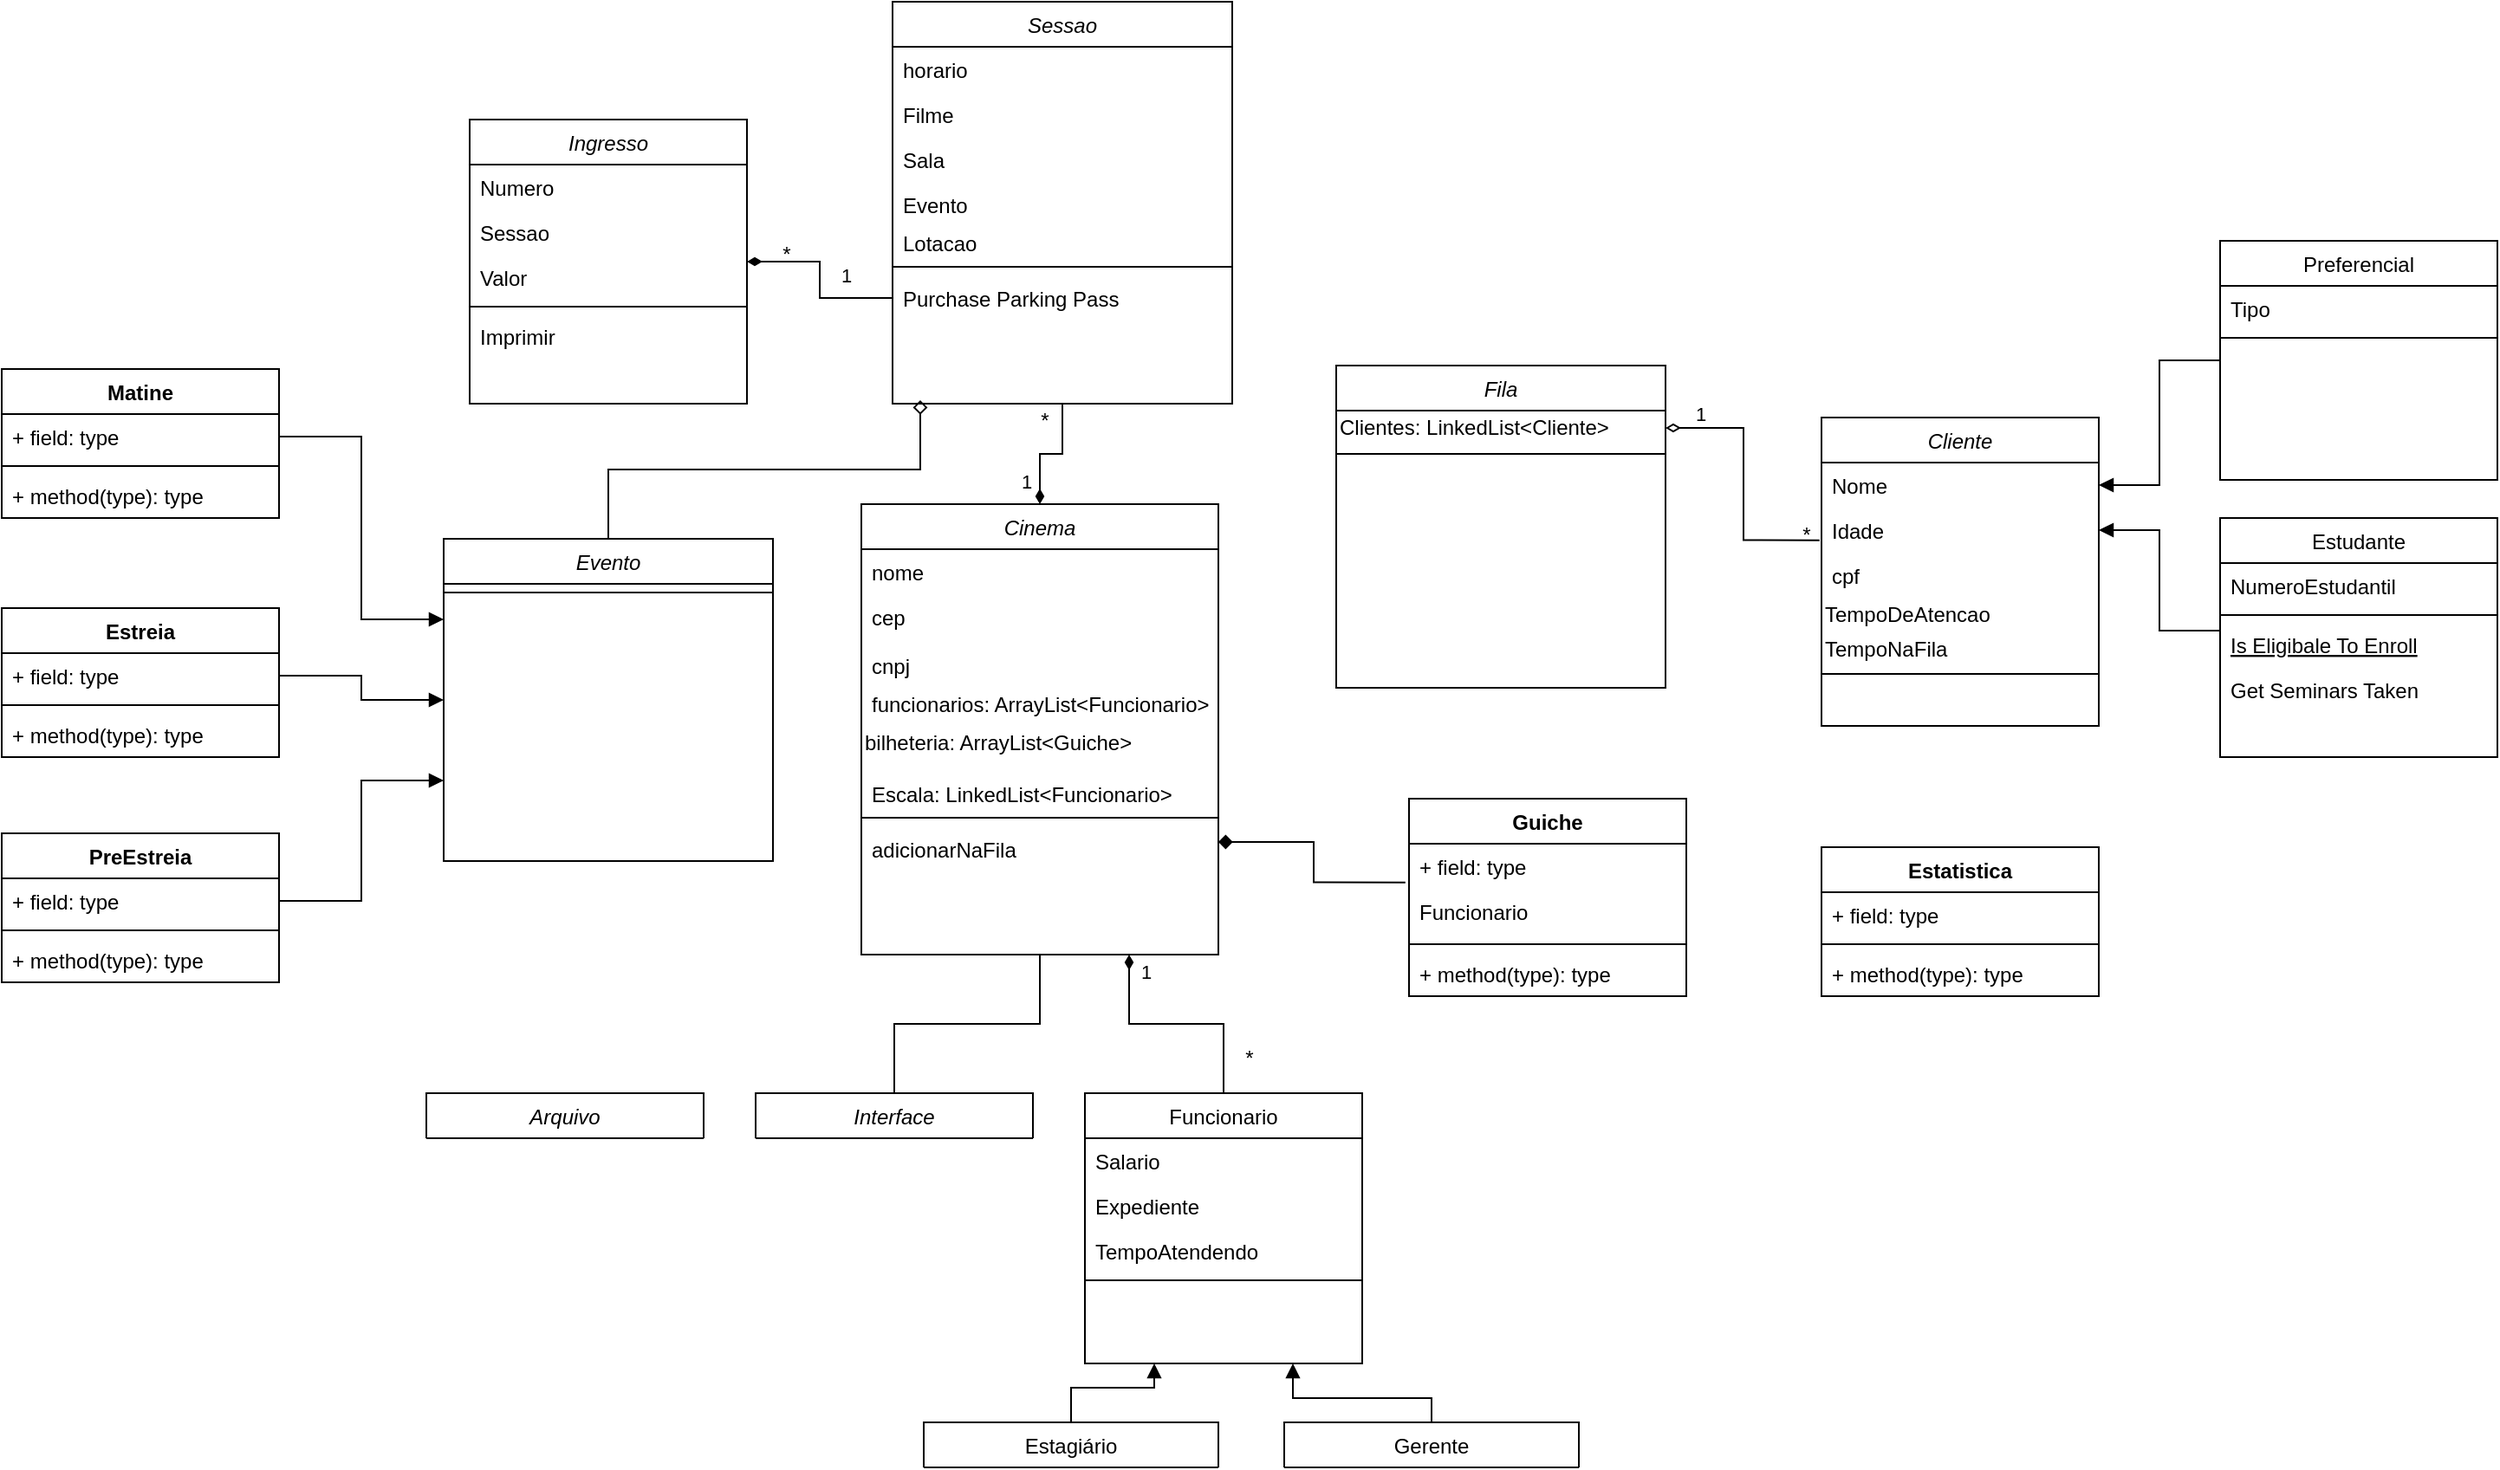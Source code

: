 <mxfile version="13.6.2" type="device"><diagram id="C5RBs43oDa-KdzZeNtuy" name="Page-1"><mxGraphModel dx="1758" dy="1678" grid="1" gridSize="10" guides="1" tooltips="1" connect="1" arrows="1" fold="1" page="1" pageScale="1" pageWidth="827" pageHeight="1169" math="0" shadow="0"><root><mxCell id="WIyWlLk6GJQsqaUBKTNV-0"/><mxCell id="WIyWlLk6GJQsqaUBKTNV-1" parent="WIyWlLk6GJQsqaUBKTNV-0"/><mxCell id="8qAy47D_U7EYgPTvXpOX-79" value="" style="edgeStyle=orthogonalEdgeStyle;rounded=0;orthogonalLoop=1;jettySize=auto;html=1;endArrow=none;endFill=0;startArrow=none;startFill=0;" parent="WIyWlLk6GJQsqaUBKTNV-1" source="8qAy47D_U7EYgPTvXpOX-54" target="8qAy47D_U7EYgPTvXpOX-73" edge="1"><mxGeometry relative="1" as="geometry"/></mxCell><mxCell id="17VTfdIUhDgHGb9qxA4u-7" style="edgeStyle=orthogonalEdgeStyle;rounded=0;orthogonalLoop=1;jettySize=auto;html=1;exitX=0.75;exitY=1;exitDx=0;exitDy=0;endArrow=none;endFill=0;startArrow=diamondThin;startFill=1;" parent="WIyWlLk6GJQsqaUBKTNV-1" source="8qAy47D_U7EYgPTvXpOX-54" target="zkfFHV4jXpPFQw0GAbJ--13" edge="1"><mxGeometry relative="1" as="geometry"/></mxCell><mxCell id="LF2owxtLuKsWLUIwZR2j-2" style="edgeStyle=orthogonalEdgeStyle;rounded=0;orthogonalLoop=1;jettySize=auto;html=1;exitX=0.5;exitY=0;exitDx=0;exitDy=0;entryX=0.5;entryY=1;entryDx=0;entryDy=0;startArrow=diamondThin;startFill=1;endArrow=none;endFill=0;" edge="1" parent="WIyWlLk6GJQsqaUBKTNV-1" source="8qAy47D_U7EYgPTvXpOX-54" target="0bNSkPwAPcZ9fT7OjKnV-0"><mxGeometry relative="1" as="geometry"/></mxCell><mxCell id="LF2owxtLuKsWLUIwZR2j-1" style="edgeStyle=orthogonalEdgeStyle;rounded=0;orthogonalLoop=1;jettySize=auto;html=1;exitX=0.75;exitY=1;exitDx=0;exitDy=0;entryX=0.5;entryY=0;entryDx=0;entryDy=0;endArrow=none;endFill=0;startArrow=block;startFill=1;" edge="1" parent="WIyWlLk6GJQsqaUBKTNV-1" source="zkfFHV4jXpPFQw0GAbJ--13" target="8qAy47D_U7EYgPTvXpOX-42"><mxGeometry relative="1" as="geometry"><Array as="points"><mxPoint x="425" y="76"/><mxPoint x="505" y="76"/></Array></mxGeometry></mxCell><mxCell id="zkfFHV4jXpPFQw0GAbJ--13" value="Funcionario" style="swimlane;fontStyle=0;align=center;verticalAlign=top;childLayout=stackLayout;horizontal=1;startSize=26;horizontalStack=0;resizeParent=1;resizeLast=0;collapsible=1;marginBottom=0;rounded=0;shadow=0;strokeWidth=1;" parent="WIyWlLk6GJQsqaUBKTNV-1" vertex="1"><mxGeometry x="305" y="-100" width="160" height="156" as="geometry"><mxRectangle x="390" y="10" width="170" height="26" as="alternateBounds"/></mxGeometry></mxCell><mxCell id="zkfFHV4jXpPFQw0GAbJ--14" value="Salario" style="text;align=left;verticalAlign=top;spacingLeft=4;spacingRight=4;overflow=hidden;rotatable=0;points=[[0,0.5],[1,0.5]];portConstraint=eastwest;" parent="zkfFHV4jXpPFQw0GAbJ--13" vertex="1"><mxGeometry y="26" width="160" height="26" as="geometry"/></mxCell><mxCell id="8qAy47D_U7EYgPTvXpOX-85" value="Expediente" style="text;align=left;verticalAlign=top;spacingLeft=4;spacingRight=4;overflow=hidden;rotatable=0;points=[[0,0.5],[1,0.5]];portConstraint=eastwest;" parent="zkfFHV4jXpPFQw0GAbJ--13" vertex="1"><mxGeometry y="52" width="160" height="26" as="geometry"/></mxCell><mxCell id="8qAy47D_U7EYgPTvXpOX-86" value="TempoAtendendo" style="text;align=left;verticalAlign=top;spacingLeft=4;spacingRight=4;overflow=hidden;rotatable=0;points=[[0,0.5],[1,0.5]];portConstraint=eastwest;" parent="zkfFHV4jXpPFQw0GAbJ--13" vertex="1"><mxGeometry y="78" width="160" height="26" as="geometry"/></mxCell><mxCell id="zkfFHV4jXpPFQw0GAbJ--15" value="" style="line;html=1;strokeWidth=1;align=left;verticalAlign=middle;spacingTop=-1;spacingLeft=3;spacingRight=3;rotatable=0;labelPosition=right;points=[];portConstraint=eastwest;" parent="zkfFHV4jXpPFQw0GAbJ--13" vertex="1"><mxGeometry y="104" width="160" height="8" as="geometry"/></mxCell><mxCell id="17VTfdIUhDgHGb9qxA4u-20" style="edgeStyle=orthogonalEdgeStyle;rounded=0;orthogonalLoop=1;jettySize=auto;html=1;exitX=1;exitY=0.5;exitDx=0;exitDy=0;entryX=0;entryY=0.192;entryDx=0;entryDy=0;entryPerimeter=0;endArrow=none;endFill=0;startArrow=block;startFill=1;" parent="WIyWlLk6GJQsqaUBKTNV-1" source="zkfFHV4jXpPFQw0GAbJ--3" target="8qAy47D_U7EYgPTvXpOX-31" edge="1"><mxGeometry relative="1" as="geometry"/></mxCell><mxCell id="17VTfdIUhDgHGb9qxA4u-21" style="edgeStyle=orthogonalEdgeStyle;rounded=0;orthogonalLoop=1;jettySize=auto;html=1;exitX=1;exitY=0.5;exitDx=0;exitDy=0;entryX=0;entryY=0.5;entryDx=0;entryDy=0;endArrow=none;endFill=0;startArrow=block;startFill=1;" parent="WIyWlLk6GJQsqaUBKTNV-1" source="zkfFHV4jXpPFQw0GAbJ--1" target="8qAy47D_U7EYgPTvXpOX-20" edge="1"><mxGeometry relative="1" as="geometry"/></mxCell><mxCell id="17VTfdIUhDgHGb9qxA4u-23" style="edgeStyle=orthogonalEdgeStyle;rounded=0;orthogonalLoop=1;jettySize=auto;html=1;exitX=1;exitY=0.5;exitDx=0;exitDy=0;entryX=-0.007;entryY=0.724;entryDx=0;entryDy=0;entryPerimeter=0;endArrow=none;endFill=0;startArrow=diamondThin;startFill=0;" parent="WIyWlLk6GJQsqaUBKTNV-1" source="17VTfdIUhDgHGb9qxA4u-8" target="zkfFHV4jXpPFQw0GAbJ--3" edge="1"><mxGeometry relative="1" as="geometry"/></mxCell><mxCell id="LF2owxtLuKsWLUIwZR2j-56" style="edgeStyle=orthogonalEdgeStyle;rounded=0;orthogonalLoop=1;jettySize=auto;html=1;entryX=0.25;entryY=1;entryDx=0;entryDy=0;startArrow=none;startFill=0;endArrow=block;endFill=1;" edge="1" parent="WIyWlLk6GJQsqaUBKTNV-1" source="8qAy47D_U7EYgPTvXpOX-15" target="zkfFHV4jXpPFQw0GAbJ--13"><mxGeometry relative="1" as="geometry"/></mxCell><mxCell id="8qAy47D_U7EYgPTvXpOX-15" value="Estagiário" style="swimlane;fontStyle=0;align=center;verticalAlign=top;childLayout=stackLayout;horizontal=1;startSize=26;horizontalStack=0;resizeParent=1;resizeLast=0;collapsible=1;marginBottom=0;rounded=0;shadow=0;strokeWidth=1;" parent="WIyWlLk6GJQsqaUBKTNV-1" vertex="1" collapsed="1"><mxGeometry x="212" y="90" width="170" height="26" as="geometry"><mxRectangle x="490" y="274" width="160" height="86" as="alternateBounds"/></mxGeometry></mxCell><mxCell id="8qAy47D_U7EYgPTvXpOX-18" value="" style="line;html=1;strokeWidth=1;align=left;verticalAlign=middle;spacingTop=-1;spacingLeft=3;spacingRight=3;rotatable=0;labelPosition=right;points=[];portConstraint=eastwest;" parent="8qAy47D_U7EYgPTvXpOX-15" vertex="1"><mxGeometry y="26" width="170" height="8" as="geometry"/></mxCell><mxCell id="8qAy47D_U7EYgPTvXpOX-42" value="Gerente" style="swimlane;fontStyle=0;align=center;verticalAlign=top;childLayout=stackLayout;horizontal=1;startSize=26;horizontalStack=0;resizeParent=1;resizeLast=0;collapsible=1;marginBottom=0;rounded=0;shadow=0;strokeWidth=1;" parent="WIyWlLk6GJQsqaUBKTNV-1" vertex="1" collapsed="1"><mxGeometry x="420" y="90" width="170" height="26" as="geometry"><mxRectangle x="340" y="360" width="160" height="86" as="alternateBounds"/></mxGeometry></mxCell><mxCell id="8qAy47D_U7EYgPTvXpOX-43" value="Salary" style="text;align=left;verticalAlign=top;spacingLeft=4;spacingRight=4;overflow=hidden;rotatable=0;points=[[0,0.5],[1,0.5]];portConstraint=eastwest;" parent="8qAy47D_U7EYgPTvXpOX-42" vertex="1"><mxGeometry y="26" width="170" height="26" as="geometry"/></mxCell><mxCell id="8qAy47D_U7EYgPTvXpOX-44" value="Salary" style="text;align=left;verticalAlign=top;spacingLeft=4;spacingRight=4;overflow=hidden;rotatable=0;points=[[0,0.5],[1,0.5]];portConstraint=eastwest;" parent="8qAy47D_U7EYgPTvXpOX-42" vertex="1"><mxGeometry y="52" width="170" height="26" as="geometry"/></mxCell><mxCell id="8qAy47D_U7EYgPTvXpOX-45" value="" style="line;html=1;strokeWidth=1;align=left;verticalAlign=middle;spacingTop=-1;spacingLeft=3;spacingRight=3;rotatable=0;labelPosition=right;points=[];portConstraint=eastwest;" parent="8qAy47D_U7EYgPTvXpOX-42" vertex="1"><mxGeometry y="78" width="170" height="8" as="geometry"/></mxCell><mxCell id="LF2owxtLuKsWLUIwZR2j-44" style="edgeStyle=orthogonalEdgeStyle;rounded=0;orthogonalLoop=1;jettySize=auto;html=1;exitX=1;exitY=0.75;exitDx=0;exitDy=0;entryX=-0.013;entryY=0.859;entryDx=0;entryDy=0;entryPerimeter=0;startArrow=diamond;startFill=1;endArrow=none;endFill=0;" edge="1" parent="WIyWlLk6GJQsqaUBKTNV-1" source="8qAy47D_U7EYgPTvXpOX-54" target="LF2owxtLuKsWLUIwZR2j-40"><mxGeometry relative="1" as="geometry"/></mxCell><mxCell id="8qAy47D_U7EYgPTvXpOX-54" value="Cinema" style="swimlane;fontStyle=2;align=center;verticalAlign=top;childLayout=stackLayout;horizontal=1;startSize=26;horizontalStack=0;resizeParent=1;resizeLast=0;collapsible=1;marginBottom=0;rounded=0;shadow=0;strokeWidth=1;" parent="WIyWlLk6GJQsqaUBKTNV-1" vertex="1"><mxGeometry x="176" y="-440" width="206" height="260" as="geometry"><mxRectangle x="254" y="-450" width="176" height="26" as="alternateBounds"/></mxGeometry></mxCell><mxCell id="8qAy47D_U7EYgPTvXpOX-55" value="nome" style="text;align=left;verticalAlign=top;spacingLeft=4;spacingRight=4;overflow=hidden;rotatable=0;points=[[0,0.5],[1,0.5]];portConstraint=eastwest;" parent="8qAy47D_U7EYgPTvXpOX-54" vertex="1"><mxGeometry y="26" width="206" height="26" as="geometry"/></mxCell><mxCell id="8qAy47D_U7EYgPTvXpOX-56" value="cep" style="text;align=left;verticalAlign=top;spacingLeft=4;spacingRight=4;overflow=hidden;rotatable=0;points=[[0,0.5],[1,0.5]];portConstraint=eastwest;rounded=0;shadow=0;html=0;" parent="8qAy47D_U7EYgPTvXpOX-54" vertex="1"><mxGeometry y="52" width="206" height="28" as="geometry"/></mxCell><mxCell id="8qAy47D_U7EYgPTvXpOX-57" value="cnpj" style="text;align=left;verticalAlign=top;spacingLeft=4;spacingRight=4;overflow=hidden;rotatable=0;points=[[0,0.5],[1,0.5]];portConstraint=eastwest;rounded=0;shadow=0;html=0;" parent="8qAy47D_U7EYgPTvXpOX-54" vertex="1"><mxGeometry y="80" width="206" height="22" as="geometry"/></mxCell><mxCell id="0bNSkPwAPcZ9fT7OjKnV-9" value="funcionarios: ArrayList&lt;Funcionario&gt;" style="text;align=left;verticalAlign=top;spacingLeft=4;spacingRight=4;overflow=hidden;rotatable=0;points=[[0,0.5],[1,0.5]];portConstraint=eastwest;rounded=0;shadow=0;html=0;" parent="8qAy47D_U7EYgPTvXpOX-54" vertex="1"><mxGeometry y="102" width="206" height="22" as="geometry"/></mxCell><mxCell id="LF2owxtLuKsWLUIwZR2j-45" value="bilheteria: ArrayList&amp;lt;Guiche&amp;gt;" style="text;whiteSpace=wrap;html=1;" vertex="1" parent="8qAy47D_U7EYgPTvXpOX-54"><mxGeometry y="124" width="206" height="30" as="geometry"/></mxCell><mxCell id="LF2owxtLuKsWLUIwZR2j-61" value="Escala: LinkedList&lt;Funcionario&gt;" style="text;align=left;verticalAlign=top;spacingLeft=4;spacingRight=4;overflow=hidden;rotatable=0;points=[[0,0.5],[1,0.5]];portConstraint=eastwest;rounded=0;shadow=0;html=0;" vertex="1" parent="8qAy47D_U7EYgPTvXpOX-54"><mxGeometry y="154" width="206" height="22" as="geometry"/></mxCell><mxCell id="8qAy47D_U7EYgPTvXpOX-58" value="" style="line;html=1;strokeWidth=1;align=left;verticalAlign=middle;spacingTop=-1;spacingLeft=3;spacingRight=3;rotatable=0;labelPosition=right;points=[];portConstraint=eastwest;" parent="8qAy47D_U7EYgPTvXpOX-54" vertex="1"><mxGeometry y="176" width="206" height="10" as="geometry"/></mxCell><mxCell id="LF2owxtLuKsWLUIwZR2j-62" value="adicionarNaFila" style="text;align=left;verticalAlign=top;spacingLeft=4;spacingRight=4;overflow=hidden;rotatable=0;points=[[0,0.5],[1,0.5]];portConstraint=eastwest;rounded=0;shadow=0;html=0;" vertex="1" parent="8qAy47D_U7EYgPTvXpOX-54"><mxGeometry y="186" width="206" height="28" as="geometry"/></mxCell><mxCell id="8qAy47D_U7EYgPTvXpOX-73" value="Interface" style="swimlane;fontStyle=2;align=center;verticalAlign=top;childLayout=stackLayout;horizontal=1;startSize=26;horizontalStack=0;resizeParent=1;resizeLast=0;collapsible=1;marginBottom=0;rounded=0;shadow=0;strokeWidth=1;" parent="WIyWlLk6GJQsqaUBKTNV-1" vertex="1" collapsed="1"><mxGeometry x="115" y="-100" width="160" height="26" as="geometry"><mxRectangle x="115" y="-100" width="160" height="138" as="alternateBounds"/></mxGeometry></mxCell><mxCell id="8qAy47D_U7EYgPTvXpOX-77" value="" style="line;html=1;strokeWidth=1;align=left;verticalAlign=middle;spacingTop=-1;spacingLeft=3;spacingRight=3;rotatable=0;labelPosition=right;points=[];portConstraint=eastwest;" parent="8qAy47D_U7EYgPTvXpOX-73" vertex="1"><mxGeometry y="26" width="160" height="8" as="geometry"/></mxCell><mxCell id="0bNSkPwAPcZ9fT7OjKnV-0" value="Sessao" style="swimlane;fontStyle=2;align=center;verticalAlign=top;childLayout=stackLayout;horizontal=1;startSize=26;horizontalStack=0;resizeParent=1;resizeLast=0;collapsible=1;marginBottom=0;rounded=0;shadow=0;strokeWidth=1;" parent="WIyWlLk6GJQsqaUBKTNV-1" vertex="1"><mxGeometry x="194" y="-730" width="196" height="232" as="geometry"><mxRectangle x="254" y="-450" width="176" height="26" as="alternateBounds"/></mxGeometry></mxCell><mxCell id="0bNSkPwAPcZ9fT7OjKnV-1" value="horario" style="text;align=left;verticalAlign=top;spacingLeft=4;spacingRight=4;overflow=hidden;rotatable=0;points=[[0,0.5],[1,0.5]];portConstraint=eastwest;" parent="0bNSkPwAPcZ9fT7OjKnV-0" vertex="1"><mxGeometry y="26" width="196" height="26" as="geometry"/></mxCell><mxCell id="8qAy47D_U7EYgPTvXpOX-48" value="Filme" style="text;align=left;verticalAlign=top;spacingLeft=4;spacingRight=4;overflow=hidden;rotatable=0;points=[[0,0.5],[1,0.5]];portConstraint=eastwest;" parent="0bNSkPwAPcZ9fT7OjKnV-0" vertex="1"><mxGeometry y="52" width="196" height="26" as="geometry"/></mxCell><mxCell id="LF2owxtLuKsWLUIwZR2j-6" value="Sala" style="text;align=left;verticalAlign=top;spacingLeft=4;spacingRight=4;overflow=hidden;rotatable=0;points=[[0,0.5],[1,0.5]];portConstraint=eastwest;" vertex="1" parent="0bNSkPwAPcZ9fT7OjKnV-0"><mxGeometry y="78" width="196" height="26" as="geometry"/></mxCell><mxCell id="LF2owxtLuKsWLUIwZR2j-50" value="Evento" style="text;align=left;verticalAlign=top;spacingLeft=4;spacingRight=4;overflow=hidden;rotatable=0;points=[[0,0.5],[1,0.5]];portConstraint=eastwest;rounded=0;shadow=0;html=0;" vertex="1" parent="0bNSkPwAPcZ9fT7OjKnV-0"><mxGeometry y="104" width="196" height="22" as="geometry"/></mxCell><mxCell id="0bNSkPwAPcZ9fT7OjKnV-4" value="Lotacao" style="text;align=left;verticalAlign=top;spacingLeft=4;spacingRight=4;overflow=hidden;rotatable=0;points=[[0,0.5],[1,0.5]];portConstraint=eastwest;rounded=0;shadow=0;html=0;" parent="0bNSkPwAPcZ9fT7OjKnV-0" vertex="1"><mxGeometry y="126" width="196" height="22" as="geometry"/></mxCell><mxCell id="0bNSkPwAPcZ9fT7OjKnV-5" value="" style="line;html=1;strokeWidth=1;align=left;verticalAlign=middle;spacingTop=-1;spacingLeft=3;spacingRight=3;rotatable=0;labelPosition=right;points=[];portConstraint=eastwest;" parent="0bNSkPwAPcZ9fT7OjKnV-0" vertex="1"><mxGeometry y="148" width="196" height="10" as="geometry"/></mxCell><mxCell id="0bNSkPwAPcZ9fT7OjKnV-6" value="Purchase Parking Pass" style="text;align=left;verticalAlign=top;spacingLeft=4;spacingRight=4;overflow=hidden;rotatable=0;points=[[0,0.5],[1,0.5]];portConstraint=eastwest;" parent="0bNSkPwAPcZ9fT7OjKnV-0" vertex="1"><mxGeometry y="158" width="196" height="26" as="geometry"/></mxCell><mxCell id="LF2owxtLuKsWLUIwZR2j-4" style="edgeStyle=orthogonalEdgeStyle;rounded=0;orthogonalLoop=1;jettySize=auto;html=1;exitX=0;exitY=0.5;exitDx=0;exitDy=0;entryX=1;entryY=0.5;entryDx=0;entryDy=0;startArrow=none;startFill=0;endArrow=diamondThin;endFill=1;" edge="1" parent="WIyWlLk6GJQsqaUBKTNV-1" source="0bNSkPwAPcZ9fT7OjKnV-6" target="8qAy47D_U7EYgPTvXpOX-47"><mxGeometry relative="1" as="geometry"/></mxCell><mxCell id="LF2owxtLuKsWLUIwZR2j-8" value="1" style="edgeLabel;html=1;align=center;verticalAlign=middle;resizable=0;points=[];" vertex="1" connectable="0" parent="LF2owxtLuKsWLUIwZR2j-4"><mxGeometry x="-0.269" relative="1" as="geometry"><mxPoint x="10.97" y="-12.97" as="offset"/></mxGeometry></mxCell><mxCell id="LF2owxtLuKsWLUIwZR2j-9" value="*" style="text;html=1;strokeColor=none;fillColor=none;align=center;verticalAlign=middle;whiteSpace=wrap;rounded=0;" vertex="1" parent="WIyWlLk6GJQsqaUBKTNV-1"><mxGeometry x="110" y="-606.5" width="46" height="44" as="geometry"/></mxCell><mxCell id="LF2owxtLuKsWLUIwZR2j-10" value="*" style="text;html=1;strokeColor=none;fillColor=none;align=center;verticalAlign=middle;whiteSpace=wrap;rounded=0;" vertex="1" parent="WIyWlLk6GJQsqaUBKTNV-1"><mxGeometry x="259" y="-510" width="46" height="44" as="geometry"/></mxCell><mxCell id="LF2owxtLuKsWLUIwZR2j-11" value="1" style="edgeLabel;html=1;align=center;verticalAlign=middle;resizable=0;points=[];" vertex="1" connectable="0" parent="WIyWlLk6GJQsqaUBKTNV-1"><mxGeometry x="270.004" y="-449.995" as="geometry"><mxPoint x="1" y="-3" as="offset"/></mxGeometry></mxCell><mxCell id="LF2owxtLuKsWLUIwZR2j-13" value="1" style="edgeLabel;html=1;align=center;verticalAlign=middle;resizable=0;points=[];" vertex="1" connectable="0" parent="WIyWlLk6GJQsqaUBKTNV-1"><mxGeometry x="280.004" y="-439.995" as="geometry"><mxPoint x="60" y="270" as="offset"/></mxGeometry></mxCell><mxCell id="LF2owxtLuKsWLUIwZR2j-14" value="*" style="text;html=1;strokeColor=none;fillColor=none;align=center;verticalAlign=middle;whiteSpace=wrap;rounded=0;" vertex="1" parent="WIyWlLk6GJQsqaUBKTNV-1"><mxGeometry x="390" y="-130" width="20" height="20" as="geometry"/></mxCell><mxCell id="LF2owxtLuKsWLUIwZR2j-15" value="*" style="text;html=1;strokeColor=none;fillColor=none;align=center;verticalAlign=middle;whiteSpace=wrap;rounded=0;" vertex="1" parent="WIyWlLk6GJQsqaUBKTNV-1"><mxGeometry x="713" y="-424" width="17" height="4" as="geometry"/></mxCell><mxCell id="LF2owxtLuKsWLUIwZR2j-16" value="1" style="edgeLabel;html=1;align=center;verticalAlign=middle;resizable=0;points=[];" vertex="1" connectable="0" parent="WIyWlLk6GJQsqaUBKTNV-1"><mxGeometry x="540.004" y="-549.995" as="geometry"><mxPoint x="120" y="58" as="offset"/></mxGeometry></mxCell><mxCell id="LF2owxtLuKsWLUIwZR2j-28" value="Estreia" style="swimlane;fontStyle=1;align=center;verticalAlign=top;childLayout=stackLayout;horizontal=1;startSize=26;horizontalStack=0;resizeParent=1;resizeParentMax=0;resizeLast=0;collapsible=1;marginBottom=0;" vertex="1" parent="WIyWlLk6GJQsqaUBKTNV-1"><mxGeometry x="-320" y="-380" width="160" height="86" as="geometry"/></mxCell><mxCell id="LF2owxtLuKsWLUIwZR2j-29" value="+ field: type" style="text;strokeColor=none;fillColor=none;align=left;verticalAlign=top;spacingLeft=4;spacingRight=4;overflow=hidden;rotatable=0;points=[[0,0.5],[1,0.5]];portConstraint=eastwest;" vertex="1" parent="LF2owxtLuKsWLUIwZR2j-28"><mxGeometry y="26" width="160" height="26" as="geometry"/></mxCell><mxCell id="LF2owxtLuKsWLUIwZR2j-30" value="" style="line;strokeWidth=1;fillColor=none;align=left;verticalAlign=middle;spacingTop=-1;spacingLeft=3;spacingRight=3;rotatable=0;labelPosition=right;points=[];portConstraint=eastwest;" vertex="1" parent="LF2owxtLuKsWLUIwZR2j-28"><mxGeometry y="52" width="160" height="8" as="geometry"/></mxCell><mxCell id="LF2owxtLuKsWLUIwZR2j-31" value="+ method(type): type" style="text;strokeColor=none;fillColor=none;align=left;verticalAlign=top;spacingLeft=4;spacingRight=4;overflow=hidden;rotatable=0;points=[[0,0.5],[1,0.5]];portConstraint=eastwest;" vertex="1" parent="LF2owxtLuKsWLUIwZR2j-28"><mxGeometry y="60" width="160" height="26" as="geometry"/></mxCell><mxCell id="LF2owxtLuKsWLUIwZR2j-32" value="PreEstreia" style="swimlane;fontStyle=1;align=center;verticalAlign=top;childLayout=stackLayout;horizontal=1;startSize=26;horizontalStack=0;resizeParent=1;resizeParentMax=0;resizeLast=0;collapsible=1;marginBottom=0;" vertex="1" parent="WIyWlLk6GJQsqaUBKTNV-1"><mxGeometry x="-320" y="-250" width="160" height="86" as="geometry"/></mxCell><mxCell id="LF2owxtLuKsWLUIwZR2j-33" value="+ field: type" style="text;strokeColor=none;fillColor=none;align=left;verticalAlign=top;spacingLeft=4;spacingRight=4;overflow=hidden;rotatable=0;points=[[0,0.5],[1,0.5]];portConstraint=eastwest;" vertex="1" parent="LF2owxtLuKsWLUIwZR2j-32"><mxGeometry y="26" width="160" height="26" as="geometry"/></mxCell><mxCell id="LF2owxtLuKsWLUIwZR2j-34" value="" style="line;strokeWidth=1;fillColor=none;align=left;verticalAlign=middle;spacingTop=-1;spacingLeft=3;spacingRight=3;rotatable=0;labelPosition=right;points=[];portConstraint=eastwest;" vertex="1" parent="LF2owxtLuKsWLUIwZR2j-32"><mxGeometry y="52" width="160" height="8" as="geometry"/></mxCell><mxCell id="LF2owxtLuKsWLUIwZR2j-35" value="+ method(type): type" style="text;strokeColor=none;fillColor=none;align=left;verticalAlign=top;spacingLeft=4;spacingRight=4;overflow=hidden;rotatable=0;points=[[0,0.5],[1,0.5]];portConstraint=eastwest;" vertex="1" parent="LF2owxtLuKsWLUIwZR2j-32"><mxGeometry y="60" width="160" height="26" as="geometry"/></mxCell><mxCell id="LF2owxtLuKsWLUIwZR2j-23" value="Matine" style="swimlane;fontStyle=1;align=center;verticalAlign=top;childLayout=stackLayout;horizontal=1;startSize=26;horizontalStack=0;resizeParent=1;resizeParentMax=0;resizeLast=0;collapsible=1;marginBottom=0;" vertex="1" parent="WIyWlLk6GJQsqaUBKTNV-1"><mxGeometry x="-320" y="-518" width="160" height="86" as="geometry"/></mxCell><mxCell id="LF2owxtLuKsWLUIwZR2j-24" value="+ field: type" style="text;strokeColor=none;fillColor=none;align=left;verticalAlign=top;spacingLeft=4;spacingRight=4;overflow=hidden;rotatable=0;points=[[0,0.5],[1,0.5]];portConstraint=eastwest;" vertex="1" parent="LF2owxtLuKsWLUIwZR2j-23"><mxGeometry y="26" width="160" height="26" as="geometry"/></mxCell><mxCell id="LF2owxtLuKsWLUIwZR2j-25" value="" style="line;strokeWidth=1;fillColor=none;align=left;verticalAlign=middle;spacingTop=-1;spacingLeft=3;spacingRight=3;rotatable=0;labelPosition=right;points=[];portConstraint=eastwest;" vertex="1" parent="LF2owxtLuKsWLUIwZR2j-23"><mxGeometry y="52" width="160" height="8" as="geometry"/></mxCell><mxCell id="LF2owxtLuKsWLUIwZR2j-26" value="+ method(type): type" style="text;strokeColor=none;fillColor=none;align=left;verticalAlign=top;spacingLeft=4;spacingRight=4;overflow=hidden;rotatable=0;points=[[0,0.5],[1,0.5]];portConstraint=eastwest;" vertex="1" parent="LF2owxtLuKsWLUIwZR2j-23"><mxGeometry y="60" width="160" height="26" as="geometry"/></mxCell><mxCell id="zkfFHV4jXpPFQw0GAbJ--0" value="Cliente" style="swimlane;fontStyle=2;align=center;verticalAlign=top;childLayout=stackLayout;horizontal=1;startSize=26;horizontalStack=0;resizeParent=1;resizeLast=0;collapsible=1;marginBottom=0;rounded=0;shadow=0;strokeWidth=1;" parent="WIyWlLk6GJQsqaUBKTNV-1" vertex="1"><mxGeometry x="730" y="-490" width="160" height="178" as="geometry"><mxRectangle x="160" y="-82" width="160" height="26" as="alternateBounds"/></mxGeometry></mxCell><mxCell id="zkfFHV4jXpPFQw0GAbJ--1" value="Nome" style="text;align=left;verticalAlign=top;spacingLeft=4;spacingRight=4;overflow=hidden;rotatable=0;points=[[0,0.5],[1,0.5]];portConstraint=eastwest;" parent="zkfFHV4jXpPFQw0GAbJ--0" vertex="1"><mxGeometry y="26" width="160" height="26" as="geometry"/></mxCell><mxCell id="zkfFHV4jXpPFQw0GAbJ--3" value="Idade" style="text;align=left;verticalAlign=top;spacingLeft=4;spacingRight=4;overflow=hidden;rotatable=0;points=[[0,0.5],[1,0.5]];portConstraint=eastwest;rounded=0;shadow=0;html=0;" parent="zkfFHV4jXpPFQw0GAbJ--0" vertex="1"><mxGeometry y="52" width="160" height="26" as="geometry"/></mxCell><mxCell id="8qAy47D_U7EYgPTvXpOX-83" value="cpf" style="text;align=left;verticalAlign=top;spacingLeft=4;spacingRight=4;overflow=hidden;rotatable=0;points=[[0,0.5],[1,0.5]];portConstraint=eastwest;rounded=0;shadow=0;html=0;" parent="zkfFHV4jXpPFQw0GAbJ--0" vertex="1"><mxGeometry y="78" width="160" height="26" as="geometry"/></mxCell><mxCell id="LF2owxtLuKsWLUIwZR2j-63" value="&lt;div align=&quot;left&quot;&gt;TempoDeAtencao&lt;/div&gt;" style="text;html=1;strokeColor=none;fillColor=none;align=left;verticalAlign=middle;whiteSpace=wrap;rounded=0;" vertex="1" parent="zkfFHV4jXpPFQw0GAbJ--0"><mxGeometry y="104" width="160" height="20" as="geometry"/></mxCell><mxCell id="17VTfdIUhDgHGb9qxA4u-25" value="&lt;div align=&quot;left&quot;&gt;TempoNaFila&lt;/div&gt;" style="text;html=1;strokeColor=none;fillColor=none;align=left;verticalAlign=middle;whiteSpace=wrap;rounded=0;" parent="zkfFHV4jXpPFQw0GAbJ--0" vertex="1"><mxGeometry y="124" width="160" height="20" as="geometry"/></mxCell><mxCell id="zkfFHV4jXpPFQw0GAbJ--4" value="" style="line;html=1;strokeWidth=1;align=left;verticalAlign=middle;spacingTop=-1;spacingLeft=3;spacingRight=3;rotatable=0;labelPosition=right;points=[];portConstraint=eastwest;" parent="zkfFHV4jXpPFQw0GAbJ--0" vertex="1"><mxGeometry y="144" width="160" height="8" as="geometry"/></mxCell><mxCell id="8qAy47D_U7EYgPTvXpOX-20" value="Preferencial" style="swimlane;fontStyle=0;align=center;verticalAlign=top;childLayout=stackLayout;horizontal=1;startSize=26;horizontalStack=0;resizeParent=1;resizeLast=0;collapsible=1;marginBottom=0;rounded=0;shadow=0;strokeWidth=1;" parent="WIyWlLk6GJQsqaUBKTNV-1" vertex="1"><mxGeometry x="960" y="-592" width="160" height="138" as="geometry"><mxRectangle x="-40" y="160" width="160" height="26" as="alternateBounds"/></mxGeometry></mxCell><mxCell id="8qAy47D_U7EYgPTvXpOX-21" value="Tipo" style="text;align=left;verticalAlign=top;spacingLeft=4;spacingRight=4;overflow=hidden;rotatable=0;points=[[0,0.5],[1,0.5]];portConstraint=eastwest;" parent="8qAy47D_U7EYgPTvXpOX-20" vertex="1"><mxGeometry y="26" width="160" height="26" as="geometry"/></mxCell><mxCell id="8qAy47D_U7EYgPTvXpOX-23" value="" style="line;html=1;strokeWidth=1;align=left;verticalAlign=middle;spacingTop=-1;spacingLeft=3;spacingRight=3;rotatable=0;labelPosition=right;points=[];portConstraint=eastwest;" parent="8qAy47D_U7EYgPTvXpOX-20" vertex="1"><mxGeometry y="52" width="160" height="8" as="geometry"/></mxCell><mxCell id="8qAy47D_U7EYgPTvXpOX-27" value="Estudante" style="swimlane;fontStyle=0;align=center;verticalAlign=top;childLayout=stackLayout;horizontal=1;startSize=26;horizontalStack=0;resizeParent=1;resizeLast=0;collapsible=1;marginBottom=0;rounded=0;shadow=0;strokeWidth=1;" parent="WIyWlLk6GJQsqaUBKTNV-1" vertex="1"><mxGeometry x="960" y="-432" width="160" height="138" as="geometry"><mxRectangle x="220" y="160" width="160" height="26" as="alternateBounds"/></mxGeometry></mxCell><mxCell id="8qAy47D_U7EYgPTvXpOX-28" value="NumeroEstudantil" style="text;align=left;verticalAlign=top;spacingLeft=4;spacingRight=4;overflow=hidden;rotatable=0;points=[[0,0.5],[1,0.5]];portConstraint=eastwest;" parent="8qAy47D_U7EYgPTvXpOX-27" vertex="1"><mxGeometry y="26" width="160" height="26" as="geometry"/></mxCell><mxCell id="8qAy47D_U7EYgPTvXpOX-30" value="" style="line;html=1;strokeWidth=1;align=left;verticalAlign=middle;spacingTop=-1;spacingLeft=3;spacingRight=3;rotatable=0;labelPosition=right;points=[];portConstraint=eastwest;" parent="8qAy47D_U7EYgPTvXpOX-27" vertex="1"><mxGeometry y="52" width="160" height="8" as="geometry"/></mxCell><mxCell id="8qAy47D_U7EYgPTvXpOX-31" value="Is Eligibale To Enroll" style="text;align=left;verticalAlign=top;spacingLeft=4;spacingRight=4;overflow=hidden;rotatable=0;points=[[0,0.5],[1,0.5]];portConstraint=eastwest;fontStyle=4" parent="8qAy47D_U7EYgPTvXpOX-27" vertex="1"><mxGeometry y="60" width="160" height="26" as="geometry"/></mxCell><mxCell id="8qAy47D_U7EYgPTvXpOX-32" value="Get Seminars Taken" style="text;align=left;verticalAlign=top;spacingLeft=4;spacingRight=4;overflow=hidden;rotatable=0;points=[[0,0.5],[1,0.5]];portConstraint=eastwest;" parent="8qAy47D_U7EYgPTvXpOX-27" vertex="1"><mxGeometry y="86" width="160" height="26" as="geometry"/></mxCell><mxCell id="LF2owxtLuKsWLUIwZR2j-39" value="Guiche" style="swimlane;fontStyle=1;align=center;verticalAlign=top;childLayout=stackLayout;horizontal=1;startSize=26;horizontalStack=0;resizeParent=1;resizeParentMax=0;resizeLast=0;collapsible=1;marginBottom=0;" vertex="1" parent="WIyWlLk6GJQsqaUBKTNV-1"><mxGeometry x="492" y="-270" width="160" height="114" as="geometry"/></mxCell><mxCell id="LF2owxtLuKsWLUIwZR2j-40" value="+ field: type" style="text;strokeColor=none;fillColor=none;align=left;verticalAlign=top;spacingLeft=4;spacingRight=4;overflow=hidden;rotatable=0;points=[[0,0.5],[1,0.5]];portConstraint=eastwest;" vertex="1" parent="LF2owxtLuKsWLUIwZR2j-39"><mxGeometry y="26" width="160" height="26" as="geometry"/></mxCell><mxCell id="17VTfdIUhDgHGb9qxA4u-2" value="Funcionario" style="text;align=left;verticalAlign=top;spacingLeft=4;spacingRight=4;overflow=hidden;rotatable=0;points=[[0,0.5],[1,0.5]];portConstraint=eastwest;rounded=0;shadow=0;html=0;" parent="LF2owxtLuKsWLUIwZR2j-39" vertex="1"><mxGeometry y="52" width="160" height="28" as="geometry"/></mxCell><mxCell id="LF2owxtLuKsWLUIwZR2j-41" value="" style="line;strokeWidth=1;fillColor=none;align=left;verticalAlign=middle;spacingTop=-1;spacingLeft=3;spacingRight=3;rotatable=0;labelPosition=right;points=[];portConstraint=eastwest;" vertex="1" parent="LF2owxtLuKsWLUIwZR2j-39"><mxGeometry y="80" width="160" height="8" as="geometry"/></mxCell><mxCell id="LF2owxtLuKsWLUIwZR2j-42" value="+ method(type): type" style="text;strokeColor=none;fillColor=none;align=left;verticalAlign=top;spacingLeft=4;spacingRight=4;overflow=hidden;rotatable=0;points=[[0,0.5],[1,0.5]];portConstraint=eastwest;" vertex="1" parent="LF2owxtLuKsWLUIwZR2j-39"><mxGeometry y="88" width="160" height="26" as="geometry"/></mxCell><mxCell id="8qAy47D_U7EYgPTvXpOX-47" value="Ingresso" style="swimlane;fontStyle=2;align=center;verticalAlign=top;childLayout=stackLayout;horizontal=1;startSize=26;horizontalStack=0;resizeParent=1;resizeLast=0;collapsible=1;marginBottom=0;rounded=0;shadow=0;strokeWidth=1;" parent="WIyWlLk6GJQsqaUBKTNV-1" vertex="1"><mxGeometry x="-50" y="-662" width="160" height="164" as="geometry"><mxRectangle x="428" y="-108" width="160" height="26" as="alternateBounds"/></mxGeometry></mxCell><mxCell id="8qAy47D_U7EYgPTvXpOX-49" value="Numero" style="text;align=left;verticalAlign=top;spacingLeft=4;spacingRight=4;overflow=hidden;rotatable=0;points=[[0,0.5],[1,0.5]];portConstraint=eastwest;rounded=0;shadow=0;html=0;" parent="8qAy47D_U7EYgPTvXpOX-47" vertex="1"><mxGeometry y="26" width="160" height="26" as="geometry"/></mxCell><mxCell id="LF2owxtLuKsWLUIwZR2j-7" value="Sessao" style="text;align=left;verticalAlign=top;spacingLeft=4;spacingRight=4;overflow=hidden;rotatable=0;points=[[0,0.5],[1,0.5]];portConstraint=eastwest;rounded=0;shadow=0;html=0;" vertex="1" parent="8qAy47D_U7EYgPTvXpOX-47"><mxGeometry y="52" width="160" height="26" as="geometry"/></mxCell><mxCell id="8qAy47D_U7EYgPTvXpOX-80" value="Valor" style="text;align=left;verticalAlign=top;spacingLeft=4;spacingRight=4;overflow=hidden;rotatable=0;points=[[0,0.5],[1,0.5]];portConstraint=eastwest;rounded=0;shadow=0;html=0;" parent="8qAy47D_U7EYgPTvXpOX-47" vertex="1"><mxGeometry y="78" width="160" height="26" as="geometry"/></mxCell><mxCell id="8qAy47D_U7EYgPTvXpOX-51" value="" style="line;html=1;strokeWidth=1;align=left;verticalAlign=middle;spacingTop=-1;spacingLeft=3;spacingRight=3;rotatable=0;labelPosition=right;points=[];portConstraint=eastwest;" parent="8qAy47D_U7EYgPTvXpOX-47" vertex="1"><mxGeometry y="104" width="160" height="8" as="geometry"/></mxCell><mxCell id="8qAy47D_U7EYgPTvXpOX-52" value="Imprimir" style="text;align=left;verticalAlign=top;spacingLeft=4;spacingRight=4;overflow=hidden;rotatable=0;points=[[0,0.5],[1,0.5]];portConstraint=eastwest;" parent="8qAy47D_U7EYgPTvXpOX-47" vertex="1"><mxGeometry y="112" width="160" height="26" as="geometry"/></mxCell><mxCell id="8qAy47D_U7EYgPTvXpOX-66" value="Arquivo" style="swimlane;fontStyle=2;align=center;verticalAlign=top;childLayout=stackLayout;horizontal=1;startSize=26;horizontalStack=0;resizeParent=1;resizeLast=0;collapsible=1;marginBottom=0;rounded=0;shadow=0;strokeWidth=1;" parent="WIyWlLk6GJQsqaUBKTNV-1" vertex="1" collapsed="1"><mxGeometry x="-75" y="-100" width="160" height="26" as="geometry"><mxRectangle x="450" y="-250" width="160" height="138" as="alternateBounds"/></mxGeometry></mxCell><mxCell id="8qAy47D_U7EYgPTvXpOX-70" value="" style="line;html=1;strokeWidth=1;align=left;verticalAlign=middle;spacingTop=-1;spacingLeft=3;spacingRight=3;rotatable=0;labelPosition=right;points=[];portConstraint=eastwest;" parent="8qAy47D_U7EYgPTvXpOX-66" vertex="1"><mxGeometry y="26" width="160" height="8" as="geometry"/></mxCell><mxCell id="LF2owxtLuKsWLUIwZR2j-53" style="edgeStyle=orthogonalEdgeStyle;rounded=0;orthogonalLoop=1;jettySize=auto;html=1;startArrow=none;startFill=0;endArrow=diamond;endFill=0;" edge="1" parent="WIyWlLk6GJQsqaUBKTNV-1" source="17VTfdIUhDgHGb9qxA4u-35"><mxGeometry relative="1" as="geometry"><mxPoint x="210" y="-500" as="targetPoint"/><Array as="points"><mxPoint x="30" y="-460"/><mxPoint x="210" y="-460"/></Array></mxGeometry></mxCell><mxCell id="17VTfdIUhDgHGb9qxA4u-35" value="Evento" style="swimlane;fontStyle=2;align=center;verticalAlign=top;childLayout=stackLayout;horizontal=1;startSize=26;horizontalStack=0;resizeParent=1;resizeLast=0;collapsible=1;marginBottom=0;rounded=0;shadow=0;strokeWidth=1;" parent="WIyWlLk6GJQsqaUBKTNV-1" vertex="1"><mxGeometry x="-65" y="-420" width="190" height="186" as="geometry"><mxRectangle x="-90" y="-420" width="176" height="26" as="alternateBounds"/></mxGeometry></mxCell><mxCell id="17VTfdIUhDgHGb9qxA4u-39" value="" style="line;html=1;strokeWidth=1;align=left;verticalAlign=middle;spacingTop=-1;spacingLeft=3;spacingRight=3;rotatable=0;labelPosition=right;points=[];portConstraint=eastwest;" parent="17VTfdIUhDgHGb9qxA4u-35" vertex="1"><mxGeometry y="26" width="190" height="10" as="geometry"/></mxCell><mxCell id="LF2owxtLuKsWLUIwZR2j-52" style="edgeStyle=orthogonalEdgeStyle;rounded=0;orthogonalLoop=1;jettySize=auto;html=1;exitX=1;exitY=0.5;exitDx=0;exitDy=0;entryX=0;entryY=0.25;entryDx=0;entryDy=0;startArrow=none;startFill=0;endArrow=block;endFill=1;" edge="1" parent="WIyWlLk6GJQsqaUBKTNV-1" source="LF2owxtLuKsWLUIwZR2j-24" target="17VTfdIUhDgHGb9qxA4u-35"><mxGeometry relative="1" as="geometry"/></mxCell><mxCell id="LF2owxtLuKsWLUIwZR2j-54" style="edgeStyle=orthogonalEdgeStyle;rounded=0;orthogonalLoop=1;jettySize=auto;html=1;entryX=0;entryY=0.75;entryDx=0;entryDy=0;startArrow=none;startFill=0;endArrow=block;endFill=1;" edge="1" parent="WIyWlLk6GJQsqaUBKTNV-1" source="LF2owxtLuKsWLUIwZR2j-33" target="17VTfdIUhDgHGb9qxA4u-35"><mxGeometry relative="1" as="geometry"/></mxCell><mxCell id="LF2owxtLuKsWLUIwZR2j-55" style="edgeStyle=orthogonalEdgeStyle;rounded=0;orthogonalLoop=1;jettySize=auto;html=1;entryX=0;entryY=0.5;entryDx=0;entryDy=0;startArrow=none;startFill=0;endArrow=block;endFill=1;" edge="1" parent="WIyWlLk6GJQsqaUBKTNV-1" source="LF2owxtLuKsWLUIwZR2j-29" target="17VTfdIUhDgHGb9qxA4u-35"><mxGeometry relative="1" as="geometry"/></mxCell><mxCell id="LF2owxtLuKsWLUIwZR2j-57" value="Estatistica" style="swimlane;fontStyle=1;align=center;verticalAlign=top;childLayout=stackLayout;horizontal=1;startSize=26;horizontalStack=0;resizeParent=1;resizeParentMax=0;resizeLast=0;collapsible=1;marginBottom=0;" vertex="1" parent="WIyWlLk6GJQsqaUBKTNV-1"><mxGeometry x="730" y="-242" width="160" height="86" as="geometry"/></mxCell><mxCell id="LF2owxtLuKsWLUIwZR2j-58" value="+ field: type" style="text;strokeColor=none;fillColor=none;align=left;verticalAlign=top;spacingLeft=4;spacingRight=4;overflow=hidden;rotatable=0;points=[[0,0.5],[1,0.5]];portConstraint=eastwest;" vertex="1" parent="LF2owxtLuKsWLUIwZR2j-57"><mxGeometry y="26" width="160" height="26" as="geometry"/></mxCell><mxCell id="LF2owxtLuKsWLUIwZR2j-59" value="" style="line;strokeWidth=1;fillColor=none;align=left;verticalAlign=middle;spacingTop=-1;spacingLeft=3;spacingRight=3;rotatable=0;labelPosition=right;points=[];portConstraint=eastwest;" vertex="1" parent="LF2owxtLuKsWLUIwZR2j-57"><mxGeometry y="52" width="160" height="8" as="geometry"/></mxCell><mxCell id="LF2owxtLuKsWLUIwZR2j-60" value="+ method(type): type" style="text;strokeColor=none;fillColor=none;align=left;verticalAlign=top;spacingLeft=4;spacingRight=4;overflow=hidden;rotatable=0;points=[[0,0.5],[1,0.5]];portConstraint=eastwest;" vertex="1" parent="LF2owxtLuKsWLUIwZR2j-57"><mxGeometry y="60" width="160" height="26" as="geometry"/></mxCell><mxCell id="17VTfdIUhDgHGb9qxA4u-0" value="Fila" style="swimlane;fontStyle=2;align=center;verticalAlign=top;childLayout=stackLayout;horizontal=1;startSize=26;horizontalStack=0;resizeParent=1;resizeLast=0;collapsible=1;marginBottom=0;rounded=0;shadow=0;strokeWidth=1;" parent="WIyWlLk6GJQsqaUBKTNV-1" vertex="1"><mxGeometry x="450" y="-520" width="190" height="186" as="geometry"><mxRectangle x="254" y="-450" width="176" height="26" as="alternateBounds"/></mxGeometry></mxCell><mxCell id="17VTfdIUhDgHGb9qxA4u-8" value="Clientes: LinkedList&amp;lt;Cliente&amp;gt;" style="text;html=1;strokeColor=none;fillColor=none;align=left;verticalAlign=middle;whiteSpace=wrap;rounded=0;" parent="17VTfdIUhDgHGb9qxA4u-0" vertex="1"><mxGeometry y="26" width="190" height="20" as="geometry"/></mxCell><mxCell id="17VTfdIUhDgHGb9qxA4u-3" value="" style="line;html=1;strokeWidth=1;align=left;verticalAlign=middle;spacingTop=-1;spacingLeft=3;spacingRight=3;rotatable=0;labelPosition=right;points=[];portConstraint=eastwest;" parent="17VTfdIUhDgHGb9qxA4u-0" vertex="1"><mxGeometry y="46" width="190" height="10" as="geometry"/></mxCell></root></mxGraphModel></diagram></mxfile>